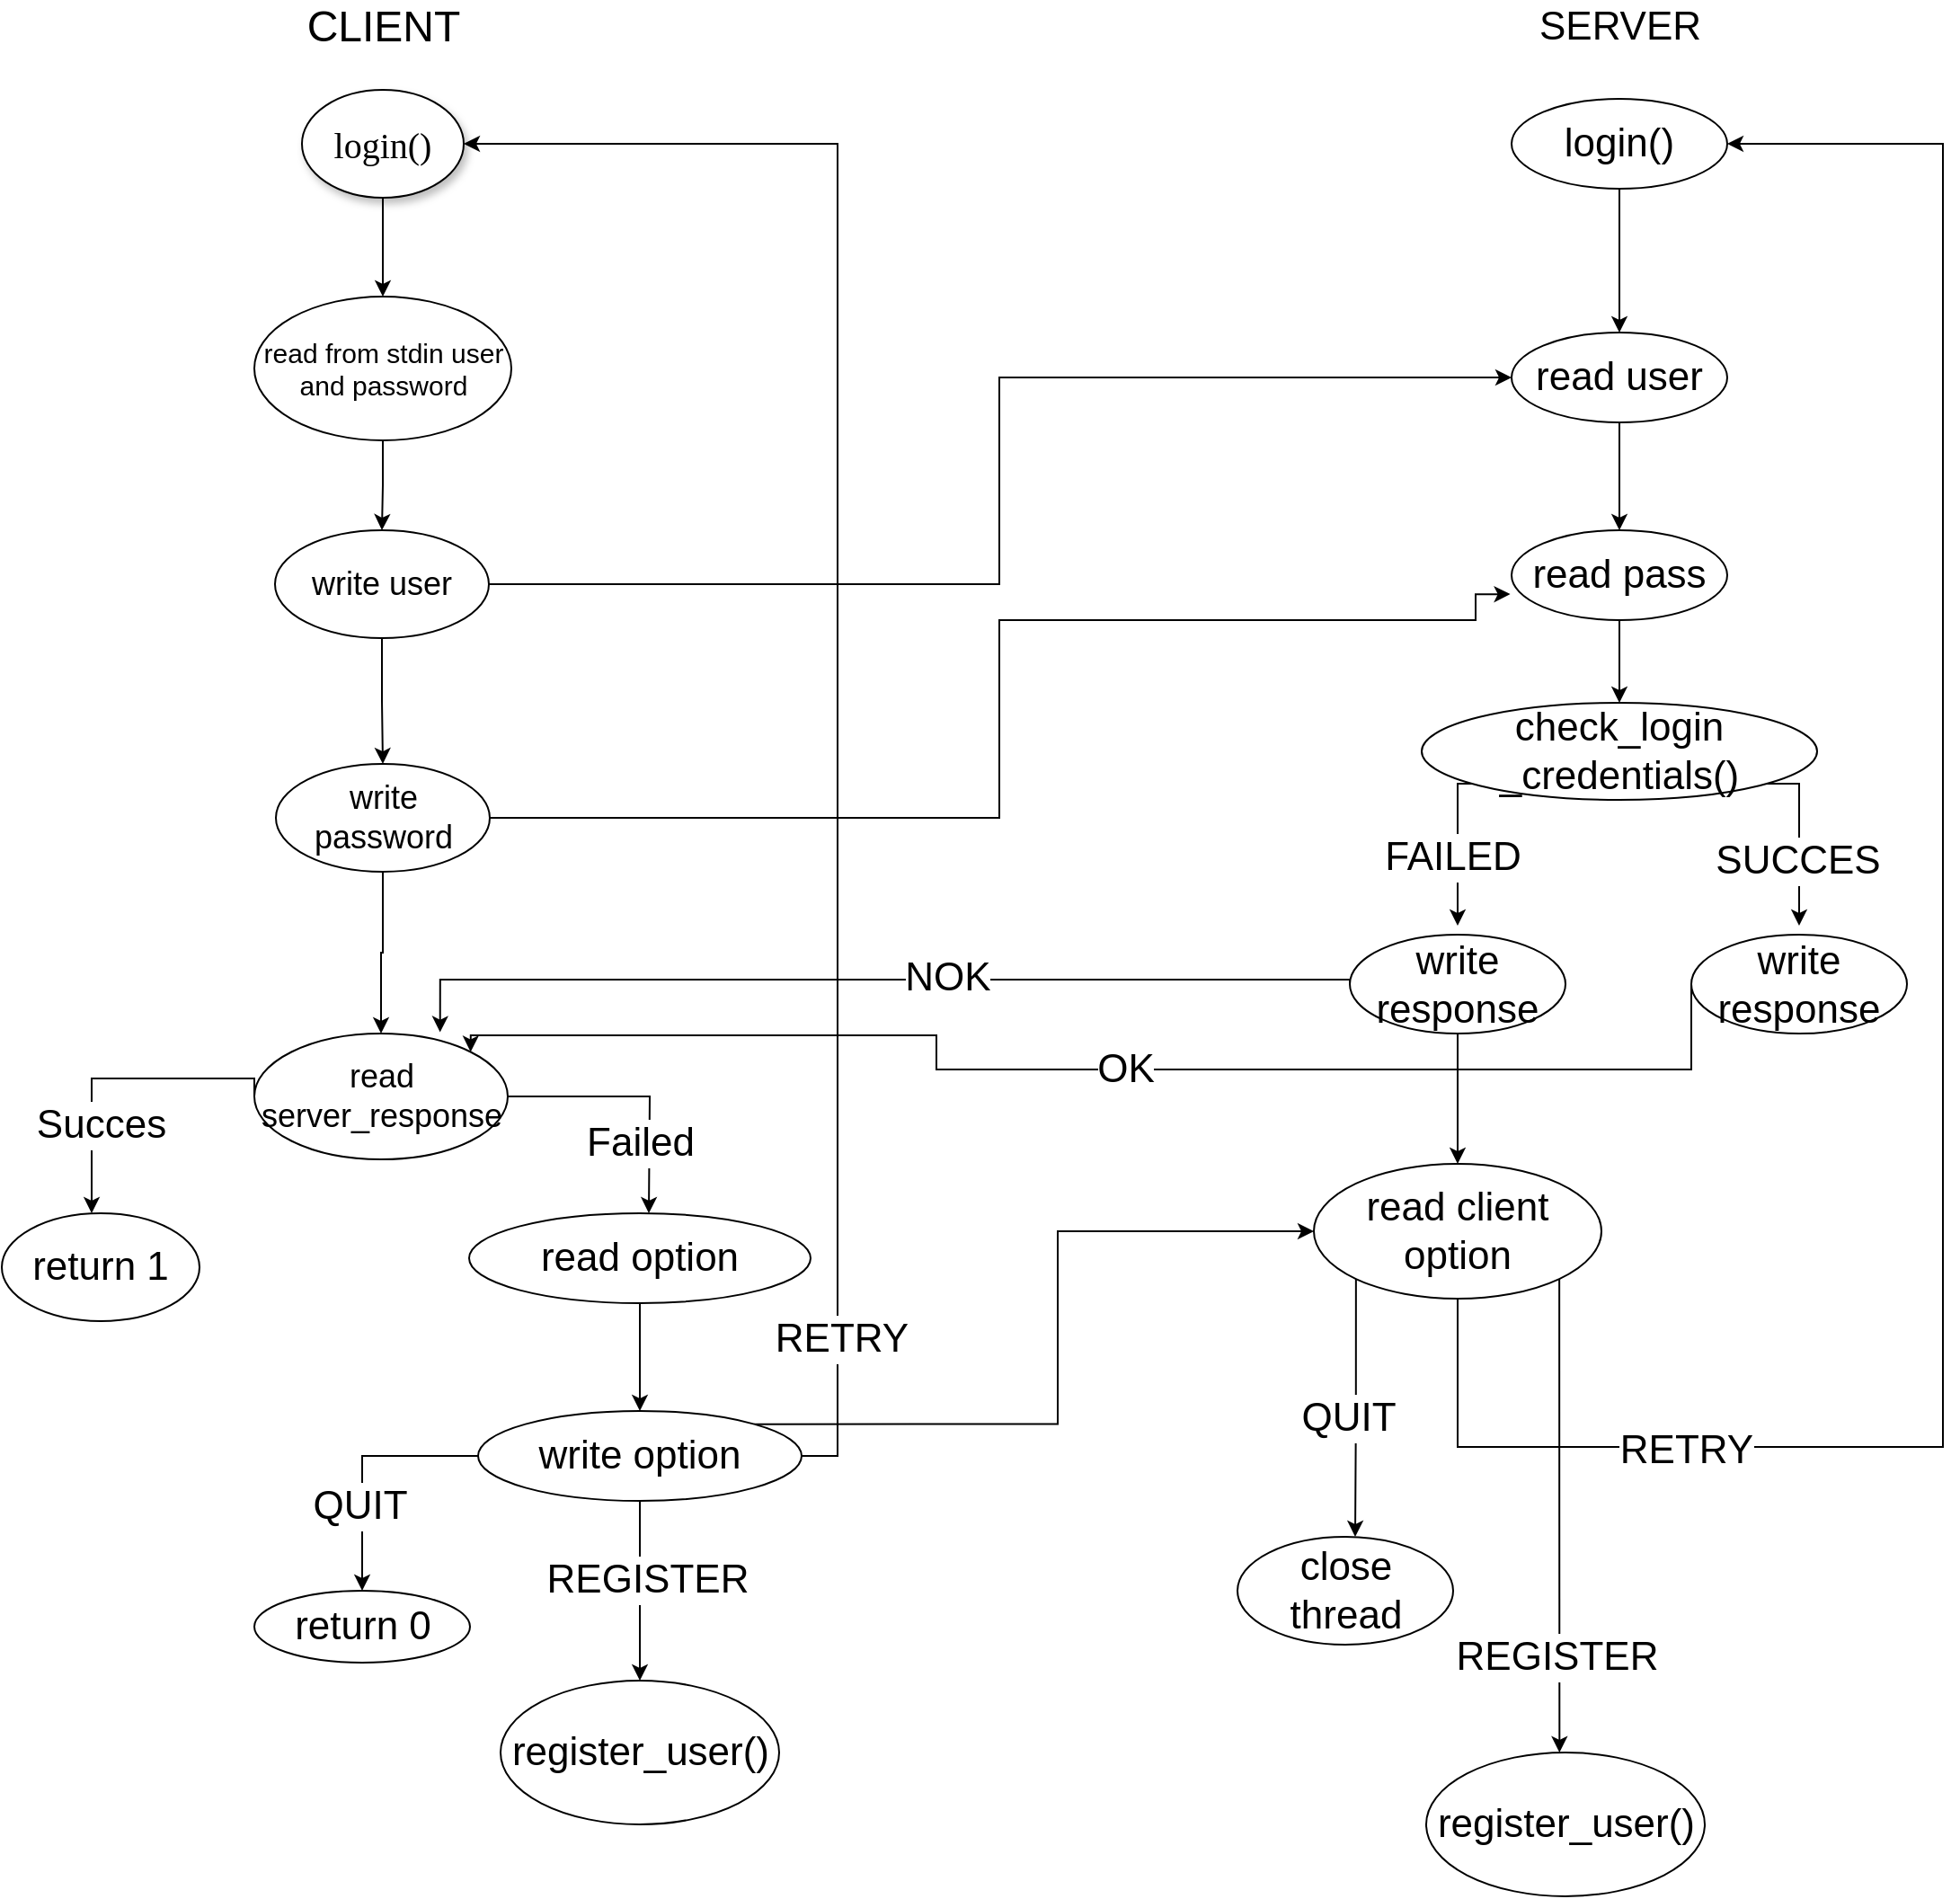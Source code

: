 <mxfile version="12.3.8" type="device" pages="1"><diagram name="Page-1" id="42789a77-a242-8287-6e28-9cd8cfd52e62"><mxGraphModel dx="1730" dy="885" grid="1" gridSize="10" guides="1" tooltips="1" connect="1" arrows="1" fold="1" page="1" pageScale="1" pageWidth="1100" pageHeight="850" background="#ffffff" math="0" shadow="0"><root><mxCell id="0"/><mxCell id="1" parent="0"/><mxCell id="1GacjXnPAcZHSY1h2nwx-4" value="&lt;font style=&quot;font-size: 24px&quot;&gt;CLIENT&lt;/font&gt;" style="text;html=1;align=center;verticalAlign=middle;resizable=0;points=[];;autosize=1;" parent="1" vertex="1"><mxGeometry x="161.5" y="30" width="100" height="20" as="geometry"/></mxCell><mxCell id="1GacjXnPAcZHSY1h2nwx-9" value="" style="edgeStyle=orthogonalEdgeStyle;rounded=0;orthogonalLoop=1;jettySize=auto;html=1;" parent="1" source="1GacjXnPAcZHSY1h2nwx-10" target="1GacjXnPAcZHSY1h2nwx-12" edge="1"><mxGeometry relative="1" as="geometry"/></mxCell><mxCell id="1GacjXnPAcZHSY1h2nwx-10" value="&lt;font style=&quot;font-size: 20px&quot;&gt;login()&lt;/font&gt;" style="ellipse;whiteSpace=wrap;html=1;rounded=0;shadow=1;comic=0;labelBackgroundColor=none;strokeWidth=1;fontFamily=Verdana;fontSize=12;align=center;" parent="1" vertex="1"><mxGeometry x="167" y="75" width="90" height="60" as="geometry"/></mxCell><mxCell id="1GacjXnPAcZHSY1h2nwx-11" value="" style="edgeStyle=orthogonalEdgeStyle;rounded=0;orthogonalLoop=1;jettySize=auto;html=1;" parent="1" source="1GacjXnPAcZHSY1h2nwx-12" target="1GacjXnPAcZHSY1h2nwx-13" edge="1"><mxGeometry relative="1" as="geometry"/></mxCell><mxCell id="1GacjXnPAcZHSY1h2nwx-12" value="&lt;font style=&quot;font-size: 15px&quot;&gt;read from stdin user and password&lt;/font&gt;" style="ellipse;whiteSpace=wrap;html=1;" parent="1" vertex="1"><mxGeometry x="140.5" y="190" width="143" height="80" as="geometry"/></mxCell><mxCell id="1GacjXnPAcZHSY1h2nwx-15" value="" style="edgeStyle=orthogonalEdgeStyle;rounded=0;orthogonalLoop=1;jettySize=auto;html=1;" parent="1" source="1GacjXnPAcZHSY1h2nwx-13" target="1GacjXnPAcZHSY1h2nwx-14" edge="1"><mxGeometry relative="1" as="geometry"/></mxCell><mxCell id="1GacjXnPAcZHSY1h2nwx-51" style="edgeStyle=orthogonalEdgeStyle;rounded=0;orthogonalLoop=1;jettySize=auto;html=1;exitX=1;exitY=0.5;exitDx=0;exitDy=0;entryX=0;entryY=0.5;entryDx=0;entryDy=0;fontSize=22;" parent="1" source="1GacjXnPAcZHSY1h2nwx-13" target="1GacjXnPAcZHSY1h2nwx-45" edge="1"><mxGeometry relative="1" as="geometry"><Array as="points"><mxPoint x="555" y="350"/><mxPoint x="555" y="235"/></Array></mxGeometry></mxCell><mxCell id="1GacjXnPAcZHSY1h2nwx-13" value="&lt;font style=&quot;font-size: 18px&quot;&gt;write user&lt;/font&gt;" style="ellipse;whiteSpace=wrap;html=1;" parent="1" vertex="1"><mxGeometry x="152" y="320" width="119" height="60" as="geometry"/></mxCell><mxCell id="1GacjXnPAcZHSY1h2nwx-17" value="" style="edgeStyle=orthogonalEdgeStyle;rounded=0;orthogonalLoop=1;jettySize=auto;html=1;" parent="1" source="1GacjXnPAcZHSY1h2nwx-14" target="1GacjXnPAcZHSY1h2nwx-16" edge="1"><mxGeometry relative="1" as="geometry"/></mxCell><mxCell id="1GacjXnPAcZHSY1h2nwx-52" style="edgeStyle=orthogonalEdgeStyle;rounded=0;orthogonalLoop=1;jettySize=auto;html=1;exitX=1;exitY=0.5;exitDx=0;exitDy=0;entryX=-0.006;entryY=0.711;entryDx=0;entryDy=0;entryPerimeter=0;fontSize=22;" parent="1" source="1GacjXnPAcZHSY1h2nwx-14" target="1GacjXnPAcZHSY1h2nwx-47" edge="1"><mxGeometry relative="1" as="geometry"><Array as="points"><mxPoint x="555" y="480"/><mxPoint x="555" y="370"/><mxPoint x="820" y="370"/><mxPoint x="820" y="355"/></Array></mxGeometry></mxCell><mxCell id="1GacjXnPAcZHSY1h2nwx-14" value="&lt;span style=&quot;font-size: 18px&quot;&gt;write password&lt;br&gt;&lt;/span&gt;" style="ellipse;whiteSpace=wrap;html=1;" parent="1" vertex="1"><mxGeometry x="152.5" y="450" width="119" height="60" as="geometry"/></mxCell><mxCell id="1GacjXnPAcZHSY1h2nwx-22" style="edgeStyle=orthogonalEdgeStyle;rounded=0;orthogonalLoop=1;jettySize=auto;html=1;exitX=0;exitY=0.5;exitDx=0;exitDy=0;fontSize=22;" parent="1" source="1GacjXnPAcZHSY1h2nwx-16" edge="1"><mxGeometry relative="1" as="geometry"><mxPoint x="50" y="700" as="targetPoint"/><Array as="points"><mxPoint x="50" y="625"/></Array></mxGeometry></mxCell><mxCell id="1GacjXnPAcZHSY1h2nwx-23" value="Succes" style="text;html=1;align=center;verticalAlign=middle;resizable=0;points=[];;labelBackgroundColor=#ffffff;fontSize=22;" parent="1GacjXnPAcZHSY1h2nwx-22" vertex="1" connectable="0"><mxGeometry x="0.113" y="21" relative="1" as="geometry"><mxPoint x="1.5" y="4.5" as="offset"/></mxGeometry></mxCell><mxCell id="1GacjXnPAcZHSY1h2nwx-24" style="edgeStyle=orthogonalEdgeStyle;rounded=0;orthogonalLoop=1;jettySize=auto;html=1;exitX=1;exitY=0.5;exitDx=0;exitDy=0;fontSize=22;" parent="1" source="1GacjXnPAcZHSY1h2nwx-16" edge="1"><mxGeometry relative="1" as="geometry"><mxPoint x="360" y="700" as="targetPoint"/></mxGeometry></mxCell><mxCell id="1GacjXnPAcZHSY1h2nwx-26" value="Failed" style="text;html=1;align=center;verticalAlign=middle;resizable=0;points=[];;labelBackgroundColor=#ffffff;fontSize=22;" parent="1GacjXnPAcZHSY1h2nwx-24" vertex="1" connectable="0"><mxGeometry x="0.064" y="-17" relative="1" as="geometry"><mxPoint x="-3.5" y="8.5" as="offset"/></mxGeometry></mxCell><mxCell id="1GacjXnPAcZHSY1h2nwx-16" value="&lt;span style=&quot;font-size: 18px&quot;&gt;read server_response&lt;br&gt;&lt;/span&gt;" style="ellipse;whiteSpace=wrap;html=1;" parent="1" vertex="1"><mxGeometry x="140.5" y="600" width="141" height="70" as="geometry"/></mxCell><mxCell id="1GacjXnPAcZHSY1h2nwx-27" value="return 1" style="ellipse;whiteSpace=wrap;html=1;fontSize=22;" parent="1" vertex="1"><mxGeometry y="700" width="110" height="60" as="geometry"/></mxCell><mxCell id="1GacjXnPAcZHSY1h2nwx-70" value="" style="edgeStyle=orthogonalEdgeStyle;rounded=0;orthogonalLoop=1;jettySize=auto;html=1;fontSize=22;" parent="1" source="1GacjXnPAcZHSY1h2nwx-28" target="1GacjXnPAcZHSY1h2nwx-69" edge="1"><mxGeometry relative="1" as="geometry"/></mxCell><mxCell id="1GacjXnPAcZHSY1h2nwx-28" value="read option" style="ellipse;whiteSpace=wrap;html=1;fontSize=22;" parent="1" vertex="1"><mxGeometry x="260" y="700" width="190" height="50" as="geometry"/></mxCell><mxCell id="1GacjXnPAcZHSY1h2nwx-71" style="edgeStyle=orthogonalEdgeStyle;rounded=0;orthogonalLoop=1;jettySize=auto;html=1;entryX=0.5;entryY=0;entryDx=0;entryDy=0;fontSize=22;" parent="1" source="1GacjXnPAcZHSY1h2nwx-69" target="1GacjXnPAcZHSY1h2nwx-36" edge="1"><mxGeometry relative="1" as="geometry"/></mxCell><mxCell id="1GacjXnPAcZHSY1h2nwx-72" style="edgeStyle=orthogonalEdgeStyle;rounded=0;orthogonalLoop=1;jettySize=auto;html=1;exitX=1;exitY=0;exitDx=0;exitDy=0;entryX=0;entryY=0.5;entryDx=0;entryDy=0;fontSize=22;" parent="1" source="1GacjXnPAcZHSY1h2nwx-69" target="1GacjXnPAcZHSY1h2nwx-67" edge="1"><mxGeometry relative="1" as="geometry"/></mxCell><mxCell id="1GacjXnPAcZHSY1h2nwx-79" style="edgeStyle=orthogonalEdgeStyle;rounded=0;orthogonalLoop=1;jettySize=auto;html=1;exitX=1;exitY=0.5;exitDx=0;exitDy=0;entryX=1;entryY=0.5;entryDx=0;entryDy=0;fontSize=22;" parent="1" source="1GacjXnPAcZHSY1h2nwx-69" target="1GacjXnPAcZHSY1h2nwx-10" edge="1"><mxGeometry relative="1" as="geometry"/></mxCell><mxCell id="vXrDrtkt342uha8KBtPb-1" style="edgeStyle=orthogonalEdgeStyle;rounded=0;orthogonalLoop=1;jettySize=auto;html=1;exitX=0.5;exitY=1;exitDx=0;exitDy=0;" edge="1" parent="1" source="1GacjXnPAcZHSY1h2nwx-69"><mxGeometry relative="1" as="geometry"><mxPoint x="355" y="960.0" as="targetPoint"/></mxGeometry></mxCell><mxCell id="1GacjXnPAcZHSY1h2nwx-69" value="write option" style="ellipse;whiteSpace=wrap;html=1;fontSize=22;" parent="1" vertex="1"><mxGeometry x="265" y="810" width="180" height="50" as="geometry"/></mxCell><mxCell id="1GacjXnPAcZHSY1h2nwx-34" value="QUIT" style="text;html=1;align=center;verticalAlign=middle;resizable=0;points=[];;labelBackgroundColor=#ffffff;fontSize=22;" parent="1" vertex="1" connectable="0"><mxGeometry x="219.857" y="849.714" as="geometry"><mxPoint x="-21" y="13.5" as="offset"/></mxGeometry></mxCell><mxCell id="1GacjXnPAcZHSY1h2nwx-36" value="return 0" style="ellipse;whiteSpace=wrap;html=1;fontSize=22;" parent="1" vertex="1"><mxGeometry x="140.5" y="910" width="120" height="40" as="geometry"/></mxCell><mxCell id="1GacjXnPAcZHSY1h2nwx-42" value="RETRY" style="text;html=1;align=center;verticalAlign=middle;resizable=0;points=[];;labelBackgroundColor=#ffffff;fontSize=22;" parent="1" vertex="1" connectable="0"><mxGeometry x="449.863" y="747.675" as="geometry"><mxPoint x="17" y="22" as="offset"/></mxGeometry></mxCell><mxCell id="1GacjXnPAcZHSY1h2nwx-46" value="" style="edgeStyle=orthogonalEdgeStyle;rounded=0;orthogonalLoop=1;jettySize=auto;html=1;fontSize=22;" parent="1" source="1GacjXnPAcZHSY1h2nwx-43" target="1GacjXnPAcZHSY1h2nwx-45" edge="1"><mxGeometry relative="1" as="geometry"/></mxCell><mxCell id="1GacjXnPAcZHSY1h2nwx-43" value="login()" style="ellipse;whiteSpace=wrap;html=1;fontSize=22;" parent="1" vertex="1"><mxGeometry x="840" y="80" width="120" height="50" as="geometry"/></mxCell><mxCell id="1GacjXnPAcZHSY1h2nwx-48" value="" style="edgeStyle=orthogonalEdgeStyle;rounded=0;orthogonalLoop=1;jettySize=auto;html=1;fontSize=22;" parent="1" source="1GacjXnPAcZHSY1h2nwx-45" target="1GacjXnPAcZHSY1h2nwx-47" edge="1"><mxGeometry relative="1" as="geometry"/></mxCell><mxCell id="1GacjXnPAcZHSY1h2nwx-45" value="read user" style="ellipse;whiteSpace=wrap;html=1;fontSize=22;" parent="1" vertex="1"><mxGeometry x="840" y="210" width="120" height="50" as="geometry"/></mxCell><mxCell id="1GacjXnPAcZHSY1h2nwx-50" value="" style="edgeStyle=orthogonalEdgeStyle;rounded=0;orthogonalLoop=1;jettySize=auto;html=1;fontSize=22;" parent="1" source="1GacjXnPAcZHSY1h2nwx-47" target="1GacjXnPAcZHSY1h2nwx-49" edge="1"><mxGeometry relative="1" as="geometry"/></mxCell><mxCell id="1GacjXnPAcZHSY1h2nwx-47" value="read pass" style="ellipse;whiteSpace=wrap;html=1;fontSize=22;" parent="1" vertex="1"><mxGeometry x="840" y="320" width="120" height="50" as="geometry"/></mxCell><mxCell id="1GacjXnPAcZHSY1h2nwx-53" style="edgeStyle=orthogonalEdgeStyle;rounded=0;orthogonalLoop=1;jettySize=auto;html=1;exitX=0;exitY=1;exitDx=0;exitDy=0;fontSize=22;" parent="1" source="1GacjXnPAcZHSY1h2nwx-49" edge="1"><mxGeometry relative="1" as="geometry"><mxPoint x="810" y="540" as="targetPoint"/><Array as="points"><mxPoint x="810" y="461"/></Array></mxGeometry></mxCell><mxCell id="1GacjXnPAcZHSY1h2nwx-54" style="edgeStyle=orthogonalEdgeStyle;rounded=0;orthogonalLoop=1;jettySize=auto;html=1;exitX=1;exitY=1;exitDx=0;exitDy=0;fontSize=22;" parent="1" source="1GacjXnPAcZHSY1h2nwx-49" edge="1"><mxGeometry relative="1" as="geometry"><mxPoint x="1000" y="540" as="targetPoint"/><Array as="points"><mxPoint x="1000" y="461"/></Array></mxGeometry></mxCell><mxCell id="1GacjXnPAcZHSY1h2nwx-49" value="check_login&lt;br&gt;_credentials()" style="ellipse;whiteSpace=wrap;html=1;fontSize=22;" parent="1" vertex="1"><mxGeometry x="790" y="416" width="220" height="54" as="geometry"/></mxCell><mxCell id="1GacjXnPAcZHSY1h2nwx-44" value="SERVER" style="text;html=1;align=center;verticalAlign=middle;resizable=0;points=[];;autosize=1;fontSize=22;" parent="1" vertex="1"><mxGeometry x="845" y="25" width="110" height="30" as="geometry"/></mxCell><mxCell id="1GacjXnPAcZHSY1h2nwx-55" value="FAILED" style="text;html=1;align=center;verticalAlign=middle;resizable=0;points=[];;labelBackgroundColor=#ffffff;fontSize=22;" parent="1" vertex="1" connectable="0"><mxGeometry x="789.863" y="480.175" as="geometry"><mxPoint x="17" y="22" as="offset"/></mxGeometry></mxCell><mxCell id="1GacjXnPAcZHSY1h2nwx-56" value="SUCCES" style="text;html=1;align=center;verticalAlign=middle;resizable=0;points=[];;labelBackgroundColor=#ffffff;fontSize=22;" parent="1" vertex="1" connectable="0"><mxGeometry x="1019.857" y="480.214" as="geometry"><mxPoint x="-21" y="23.5" as="offset"/></mxGeometry></mxCell><mxCell id="1GacjXnPAcZHSY1h2nwx-60" style="edgeStyle=orthogonalEdgeStyle;rounded=0;orthogonalLoop=1;jettySize=auto;html=1;exitX=0;exitY=0.5;exitDx=0;exitDy=0;entryX=0.733;entryY=-0.01;entryDx=0;entryDy=0;entryPerimeter=0;fontSize=22;" parent="1" source="1GacjXnPAcZHSY1h2nwx-57" target="1GacjXnPAcZHSY1h2nwx-16" edge="1"><mxGeometry relative="1" as="geometry"><Array as="points"><mxPoint x="750" y="570"/><mxPoint x="244" y="570"/></Array></mxGeometry></mxCell><mxCell id="1GacjXnPAcZHSY1h2nwx-61" value="NOK" style="text;html=1;align=center;verticalAlign=middle;resizable=0;points=[];;labelBackgroundColor=#ffffff;fontSize=22;" parent="1GacjXnPAcZHSY1h2nwx-60" vertex="1" connectable="0"><mxGeometry x="-0.156" y="-1" relative="1" as="geometry"><mxPoint as="offset"/></mxGeometry></mxCell><mxCell id="1GacjXnPAcZHSY1h2nwx-68" value="" style="edgeStyle=orthogonalEdgeStyle;rounded=0;orthogonalLoop=1;jettySize=auto;html=1;fontSize=22;" parent="1" source="1GacjXnPAcZHSY1h2nwx-57" target="1GacjXnPAcZHSY1h2nwx-67" edge="1"><mxGeometry relative="1" as="geometry"/></mxCell><mxCell id="1GacjXnPAcZHSY1h2nwx-57" value="write response" style="ellipse;whiteSpace=wrap;html=1;fontSize=22;" parent="1" vertex="1"><mxGeometry x="750" y="545" width="120" height="55" as="geometry"/></mxCell><mxCell id="1GacjXnPAcZHSY1h2nwx-75" style="edgeStyle=orthogonalEdgeStyle;rounded=0;orthogonalLoop=1;jettySize=auto;html=1;exitX=0.5;exitY=1;exitDx=0;exitDy=0;fontSize=22;entryX=1;entryY=0.5;entryDx=0;entryDy=0;" parent="1" source="1GacjXnPAcZHSY1h2nwx-67" target="1GacjXnPAcZHSY1h2nwx-43" edge="1"><mxGeometry relative="1" as="geometry"><mxPoint x="1080" y="870" as="targetPoint"/><Array as="points"><mxPoint x="810" y="830"/><mxPoint x="1080" y="830"/><mxPoint x="1080" y="105"/></Array></mxGeometry></mxCell><mxCell id="1GacjXnPAcZHSY1h2nwx-83" style="edgeStyle=orthogonalEdgeStyle;rounded=0;orthogonalLoop=1;jettySize=auto;html=1;exitX=0;exitY=1;exitDx=0;exitDy=0;fontSize=22;" parent="1" source="1GacjXnPAcZHSY1h2nwx-67" edge="1"><mxGeometry relative="1" as="geometry"><mxPoint x="753" y="880" as="targetPoint"/></mxGeometry></mxCell><mxCell id="vXrDrtkt342uha8KBtPb-4" style="edgeStyle=orthogonalEdgeStyle;rounded=0;orthogonalLoop=1;jettySize=auto;html=1;exitX=1;exitY=1;exitDx=0;exitDy=0;" edge="1" parent="1" source="1GacjXnPAcZHSY1h2nwx-67"><mxGeometry relative="1" as="geometry"><mxPoint x="866.667" y="1000.0" as="targetPoint"/></mxGeometry></mxCell><mxCell id="1GacjXnPAcZHSY1h2nwx-67" value="read client&lt;br&gt;option" style="ellipse;whiteSpace=wrap;html=1;fontSize=22;" parent="1" vertex="1"><mxGeometry x="730" y="672.5" width="160" height="75" as="geometry"/></mxCell><mxCell id="1GacjXnPAcZHSY1h2nwx-59" style="edgeStyle=orthogonalEdgeStyle;rounded=0;orthogonalLoop=1;jettySize=auto;html=1;exitX=0;exitY=0.5;exitDx=0;exitDy=0;entryX=1;entryY=0;entryDx=0;entryDy=0;fontSize=22;" parent="1" source="1GacjXnPAcZHSY1h2nwx-58" target="1GacjXnPAcZHSY1h2nwx-16" edge="1"><mxGeometry relative="1" as="geometry"><Array as="points"><mxPoint x="940" y="620"/><mxPoint x="520" y="620"/><mxPoint x="520" y="601"/></Array></mxGeometry></mxCell><mxCell id="1GacjXnPAcZHSY1h2nwx-62" value="OK" style="text;html=1;align=center;verticalAlign=middle;resizable=0;points=[];;labelBackgroundColor=#ffffff;fontSize=22;" parent="1GacjXnPAcZHSY1h2nwx-59" vertex="1" connectable="0"><mxGeometry x="-0.039" relative="1" as="geometry"><mxPoint as="offset"/></mxGeometry></mxCell><mxCell id="1GacjXnPAcZHSY1h2nwx-58" value="write response" style="ellipse;whiteSpace=wrap;html=1;fontSize=22;" parent="1" vertex="1"><mxGeometry x="940" y="545" width="120" height="55" as="geometry"/></mxCell><mxCell id="1GacjXnPAcZHSY1h2nwx-80" value="RETRY" style="text;html=1;align=center;verticalAlign=middle;resizable=0;points=[];;labelBackgroundColor=#ffffff;fontSize=22;" parent="1" vertex="1" connectable="0"><mxGeometry x="919.863" y="810.175" as="geometry"><mxPoint x="17" y="22" as="offset"/></mxGeometry></mxCell><mxCell id="1GacjXnPAcZHSY1h2nwx-81" value="QUIT" style="text;html=1;align=center;verticalAlign=middle;resizable=0;points=[];;labelBackgroundColor=#ffffff;fontSize=22;" parent="1" vertex="1" connectable="0"><mxGeometry x="769.857" y="800.214" as="geometry"><mxPoint x="-21" y="13.5" as="offset"/></mxGeometry></mxCell><mxCell id="1GacjXnPAcZHSY1h2nwx-84" value="close thread" style="ellipse;whiteSpace=wrap;html=1;fontSize=22;" parent="1" vertex="1"><mxGeometry x="687.5" y="880" width="120" height="60" as="geometry"/></mxCell><mxCell id="vXrDrtkt342uha8KBtPb-2" value="REGISTER" style="text;html=1;align=center;verticalAlign=middle;resizable=0;points=[];;labelBackgroundColor=#ffffff;fontSize=22;" vertex="1" connectable="0" parent="1"><mxGeometry x="379.857" y="890.214" as="geometry"><mxPoint x="-21" y="13.5" as="offset"/></mxGeometry></mxCell><mxCell id="vXrDrtkt342uha8KBtPb-3" value="&lt;font style=&quot;font-size: 22px&quot;&gt;register_user()&lt;br&gt;&lt;/font&gt;" style="ellipse;whiteSpace=wrap;html=1;" vertex="1" parent="1"><mxGeometry x="277.5" y="960" width="155" height="80" as="geometry"/></mxCell><mxCell id="vXrDrtkt342uha8KBtPb-5" value="REGISTER" style="text;html=1;align=center;verticalAlign=middle;resizable=0;points=[];;labelBackgroundColor=#ffffff;fontSize=22;" vertex="1" connectable="0" parent="1"><mxGeometry x="879.857" y="946.214" as="geometry"><mxPoint x="-15" y="0.5" as="offset"/></mxGeometry></mxCell><mxCell id="vXrDrtkt342uha8KBtPb-6" value="&lt;font style=&quot;font-size: 22px&quot;&gt;register_user()&lt;br&gt;&lt;/font&gt;" style="ellipse;whiteSpace=wrap;html=1;" vertex="1" parent="1"><mxGeometry x="792.5" y="1000" width="155" height="80" as="geometry"/></mxCell></root></mxGraphModel></diagram></mxfile>